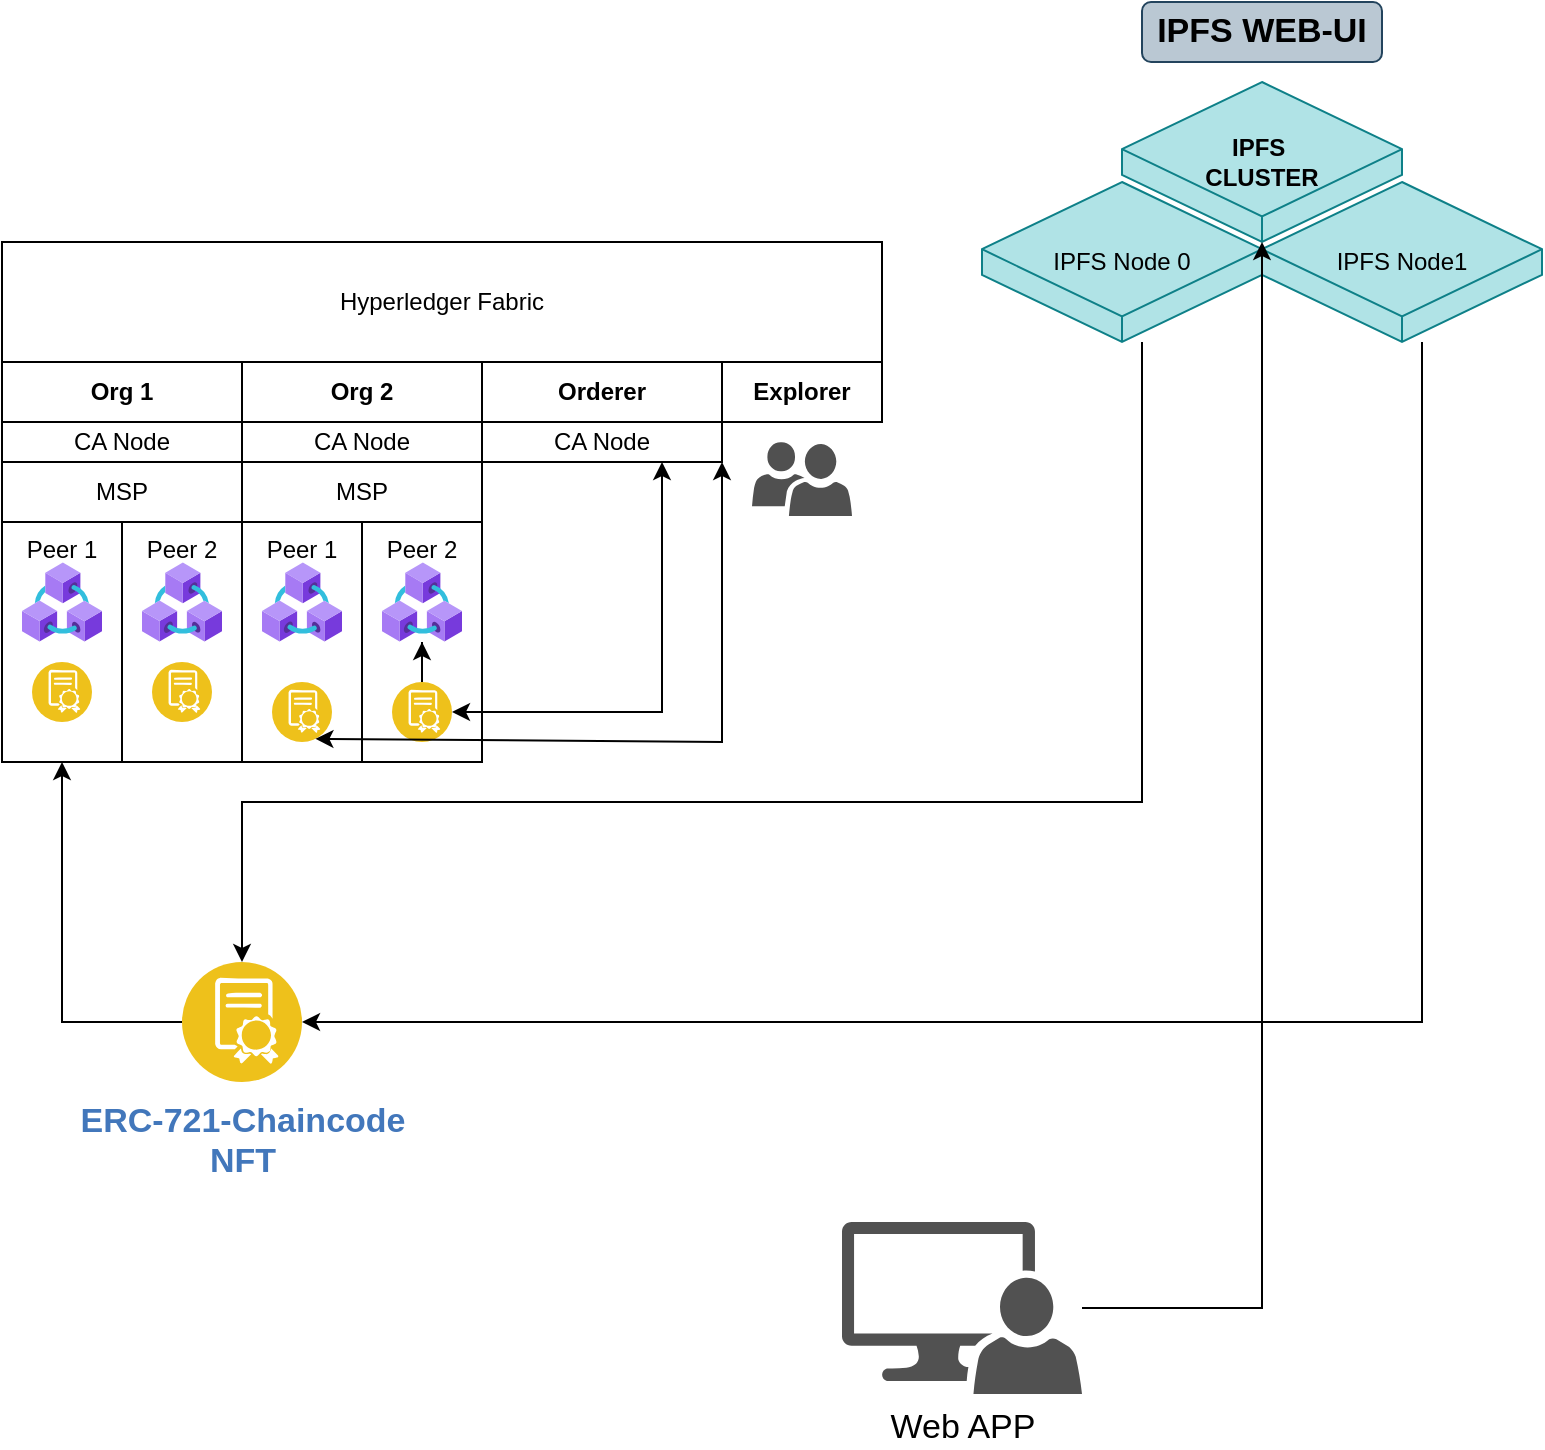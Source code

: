 <mxfile version="16.5.1" type="device"><diagram id="WXibd1CbrtttbALWFBSp" name="Page-1"><mxGraphModel dx="1422" dy="857" grid="1" gridSize="10" guides="1" tooltips="1" connect="1" arrows="1" fold="1" page="1" pageScale="1" pageWidth="850" pageHeight="1100" math="0" shadow="0"><root><mxCell id="0"/><mxCell id="1" parent="0"/><mxCell id="zkPZ2H9gwzKZjQWetD3Q-10" value="Orderer" style="rounded=0;whiteSpace=wrap;html=1;fontStyle=1" parent="1" vertex="1"><mxGeometry x="280" y="200" width="120" height="30" as="geometry"/></mxCell><mxCell id="zkPZ2H9gwzKZjQWetD3Q-11" value="CA Node" style="rounded=0;whiteSpace=wrap;html=1;" parent="1" vertex="1"><mxGeometry x="280" y="230" width="120" height="20" as="geometry"/></mxCell><mxCell id="zkPZ2H9gwzKZjQWetD3Q-19" value="" style="group" parent="1" vertex="1" connectable="0"><mxGeometry x="160" y="200" width="120" height="200" as="geometry"/></mxCell><mxCell id="zkPZ2H9gwzKZjQWetD3Q-7" value="Org 2" style="rounded=0;whiteSpace=wrap;html=1;fontStyle=1" parent="zkPZ2H9gwzKZjQWetD3Q-19" vertex="1"><mxGeometry width="120" height="30" as="geometry"/></mxCell><mxCell id="zkPZ2H9gwzKZjQWetD3Q-8" value="MSP" style="rounded=0;whiteSpace=wrap;html=1;" parent="zkPZ2H9gwzKZjQWetD3Q-19" vertex="1"><mxGeometry y="50" width="120" height="30" as="geometry"/></mxCell><mxCell id="zkPZ2H9gwzKZjQWetD3Q-9" value="CA Node" style="rounded=0;whiteSpace=wrap;html=1;" parent="zkPZ2H9gwzKZjQWetD3Q-19" vertex="1"><mxGeometry y="30" width="120" height="20" as="geometry"/></mxCell><mxCell id="zkPZ2H9gwzKZjQWetD3Q-15" value="Peer 2" style="rounded=0;whiteSpace=wrap;html=1;verticalAlign=top;" parent="zkPZ2H9gwzKZjQWetD3Q-19" vertex="1"><mxGeometry x="60" y="80" width="60" height="120" as="geometry"/></mxCell><mxCell id="zkPZ2H9gwzKZjQWetD3Q-14" value="Peer 1" style="rounded=0;whiteSpace=wrap;html=1;verticalAlign=top;" parent="zkPZ2H9gwzKZjQWetD3Q-19" vertex="1"><mxGeometry y="80" width="60" height="120" as="geometry"/></mxCell><mxCell id="zkPZ2H9gwzKZjQWetD3Q-12" value="" style="aspect=fixed;html=1;points=[];align=center;image;fontSize=12;image=img/lib/azure2/blockchain/Azure_Blockchain_Service.svg;" parent="zkPZ2H9gwzKZjQWetD3Q-19" vertex="1"><mxGeometry x="70" y="100" width="40" height="40" as="geometry"/></mxCell><mxCell id="zkPZ2H9gwzKZjQWetD3Q-16" value="" style="aspect=fixed;html=1;points=[];align=center;image;fontSize=12;image=img/lib/azure2/blockchain/Azure_Blockchain_Service.svg;" parent="zkPZ2H9gwzKZjQWetD3Q-19" vertex="1"><mxGeometry x="10" y="100" width="40" height="40" as="geometry"/></mxCell><mxCell id="zkPZ2H9gwzKZjQWetD3Q-17" value="" style="aspect=fixed;perimeter=ellipsePerimeter;html=1;align=center;shadow=0;dashed=0;fontColor=#4277BB;labelBackgroundColor=#ffffff;fontSize=12;spacingTop=3;image;image=img/lib/ibm/blockchain/smart_contract.svg;" parent="zkPZ2H9gwzKZjQWetD3Q-19" vertex="1"><mxGeometry x="15" y="160" width="30" height="30" as="geometry"/></mxCell><mxCell id="zkPZ2H9gwzKZjQWetD3Q-31" style="edgeStyle=orthogonalEdgeStyle;rounded=0;orthogonalLoop=1;jettySize=auto;html=1;exitX=0.5;exitY=0;exitDx=0;exitDy=0;" parent="zkPZ2H9gwzKZjQWetD3Q-19" source="zkPZ2H9gwzKZjQWetD3Q-18" target="zkPZ2H9gwzKZjQWetD3Q-12" edge="1"><mxGeometry relative="1" as="geometry"/></mxCell><mxCell id="zkPZ2H9gwzKZjQWetD3Q-18" value="" style="aspect=fixed;perimeter=ellipsePerimeter;html=1;align=center;shadow=0;dashed=0;fontColor=#4277BB;labelBackgroundColor=#ffffff;fontSize=12;spacingTop=3;image;image=img/lib/ibm/blockchain/smart_contract.svg;" parent="zkPZ2H9gwzKZjQWetD3Q-19" vertex="1"><mxGeometry x="75" y="160" width="30" height="30" as="geometry"/></mxCell><mxCell id="zkPZ2H9gwzKZjQWetD3Q-20" value="" style="group" parent="1" vertex="1" connectable="0"><mxGeometry x="40" y="200" width="120" height="200" as="geometry"/></mxCell><mxCell id="zkPZ2H9gwzKZjQWetD3Q-21" value="Org 1" style="rounded=0;whiteSpace=wrap;html=1;fontStyle=1" parent="zkPZ2H9gwzKZjQWetD3Q-20" vertex="1"><mxGeometry width="120" height="30" as="geometry"/></mxCell><mxCell id="zkPZ2H9gwzKZjQWetD3Q-22" value="MSP" style="rounded=0;whiteSpace=wrap;html=1;" parent="zkPZ2H9gwzKZjQWetD3Q-20" vertex="1"><mxGeometry y="50" width="120" height="30" as="geometry"/></mxCell><mxCell id="zkPZ2H9gwzKZjQWetD3Q-23" value="CA Node" style="rounded=0;whiteSpace=wrap;html=1;" parent="zkPZ2H9gwzKZjQWetD3Q-20" vertex="1"><mxGeometry y="30" width="120" height="20" as="geometry"/></mxCell><mxCell id="zkPZ2H9gwzKZjQWetD3Q-24" value="Peer 2" style="rounded=0;whiteSpace=wrap;html=1;verticalAlign=top;" parent="zkPZ2H9gwzKZjQWetD3Q-20" vertex="1"><mxGeometry x="60" y="80" width="60" height="120" as="geometry"/></mxCell><mxCell id="zkPZ2H9gwzKZjQWetD3Q-25" value="Peer 1" style="rounded=0;whiteSpace=wrap;html=1;verticalAlign=top;" parent="zkPZ2H9gwzKZjQWetD3Q-20" vertex="1"><mxGeometry y="80" width="60" height="120" as="geometry"/></mxCell><mxCell id="zkPZ2H9gwzKZjQWetD3Q-26" value="" style="aspect=fixed;html=1;points=[];align=center;image;fontSize=12;image=img/lib/azure2/blockchain/Azure_Blockchain_Service.svg;" parent="zkPZ2H9gwzKZjQWetD3Q-20" vertex="1"><mxGeometry x="70" y="100" width="40" height="40" as="geometry"/></mxCell><mxCell id="zkPZ2H9gwzKZjQWetD3Q-27" value="" style="aspect=fixed;html=1;points=[];align=center;image;fontSize=12;image=img/lib/azure2/blockchain/Azure_Blockchain_Service.svg;" parent="zkPZ2H9gwzKZjQWetD3Q-20" vertex="1"><mxGeometry x="10" y="100" width="40" height="40" as="geometry"/></mxCell><mxCell id="zkPZ2H9gwzKZjQWetD3Q-28" value="" style="aspect=fixed;perimeter=ellipsePerimeter;html=1;align=center;shadow=0;dashed=0;fontColor=#4277BB;labelBackgroundColor=#ffffff;fontSize=12;spacingTop=3;image;image=img/lib/ibm/blockchain/smart_contract.svg;" parent="zkPZ2H9gwzKZjQWetD3Q-20" vertex="1"><mxGeometry x="15" y="150" width="30" height="30" as="geometry"/></mxCell><mxCell id="zkPZ2H9gwzKZjQWetD3Q-29" value="" style="aspect=fixed;perimeter=ellipsePerimeter;html=1;align=center;shadow=0;dashed=0;fontColor=#4277BB;labelBackgroundColor=#ffffff;fontSize=12;spacingTop=3;image;image=img/lib/ibm/blockchain/smart_contract.svg;" parent="zkPZ2H9gwzKZjQWetD3Q-20" vertex="1"><mxGeometry x="75" y="150" width="30" height="30" as="geometry"/></mxCell><mxCell id="zkPZ2H9gwzKZjQWetD3Q-30" value="" style="endArrow=classic;startArrow=classic;html=1;rounded=0;entryX=0.75;entryY=1;entryDx=0;entryDy=0;exitX=1;exitY=0.5;exitDx=0;exitDy=0;" parent="1" source="zkPZ2H9gwzKZjQWetD3Q-18" target="zkPZ2H9gwzKZjQWetD3Q-11" edge="1"><mxGeometry width="50" height="50" relative="1" as="geometry"><mxPoint x="400" y="460" as="sourcePoint"/><mxPoint x="450" y="410" as="targetPoint"/><Array as="points"><mxPoint x="370" y="375"/></Array></mxGeometry></mxCell><mxCell id="zkPZ2H9gwzKZjQWetD3Q-32" value="" style="endArrow=classic;startArrow=classic;html=1;rounded=0;entryX=1;entryY=1;entryDx=0;entryDy=0;exitX=0.75;exitY=1;exitDx=0;exitDy=0;" parent="1" source="zkPZ2H9gwzKZjQWetD3Q-17" target="zkPZ2H9gwzKZjQWetD3Q-11" edge="1"><mxGeometry width="50" height="50" relative="1" as="geometry"><mxPoint x="315" y="385" as="sourcePoint"/><mxPoint x="465" y="260" as="targetPoint"/><Array as="points"><mxPoint x="400" y="390"/></Array></mxGeometry></mxCell><mxCell id="MJ-V1QtomBL1xYEjIGJC-8" value="Hyperledger Fabric" style="rounded=0;whiteSpace=wrap;html=1;" vertex="1" parent="1"><mxGeometry x="40" y="140" width="440" height="60" as="geometry"/></mxCell><mxCell id="MJ-V1QtomBL1xYEjIGJC-10" style="edgeStyle=orthogonalEdgeStyle;rounded=0;orthogonalLoop=1;jettySize=auto;html=1;exitX=0;exitY=0.5;exitDx=0;exitDy=0;fontSize=17;" edge="1" parent="1" source="MJ-V1QtomBL1xYEjIGJC-9" target="zkPZ2H9gwzKZjQWetD3Q-25"><mxGeometry relative="1" as="geometry"/></mxCell><mxCell id="MJ-V1QtomBL1xYEjIGJC-9" value="ERC-721-Chaincode &lt;br&gt;NFT&lt;br&gt;&lt;span style=&quot;color: rgba(0 , 0 , 0 , 0) ; font-family: monospace ; font-size: 0px ; font-weight: 400 ; background-color: rgb(248 , 249 , 250)&quot;&gt;%3CmxGraphModel%3E%3Croot%3E%3CmxCell%20id%3D%220%22%2F%3E%3CmxCell%20id%3D%221%22%20parent%3D%220%22%2F%3E%3CmxCell%20id%3D%222%22%20value%3D%22Orderer%22%20style%3D%22rounded%3D0%3BwhiteSpace%3Dwrap%3Bhtml%3D1%3BfontStyle%3D1%22%20vertex%3D%221%22%20parent%3D%221%22%3E%3CmxGeometry%20x%3D%22280%22%20y%3D%22200%22%20width%3D%22120%22%20height%3D%2230%22%20as%3D%22geometry%22%2F%3E%3C%2FmxCell%3E%3C%2Froot%3E%3C%2FmxGraphModel%3E&lt;/span&gt;" style="aspect=fixed;perimeter=ellipsePerimeter;html=1;align=center;shadow=0;dashed=0;fontColor=#4277BB;labelBackgroundColor=#ffffff;fontSize=17;spacingTop=3;image;image=img/lib/ibm/blockchain/smart_contract.svg;fontStyle=1" vertex="1" parent="1"><mxGeometry x="130" y="500" width="60" height="60" as="geometry"/></mxCell><mxCell id="MJ-V1QtomBL1xYEjIGJC-13" value="Explorer" style="rounded=0;whiteSpace=wrap;html=1;fontStyle=1" vertex="1" parent="1"><mxGeometry x="400" y="200" width="80" height="30" as="geometry"/></mxCell><mxCell id="MJ-V1QtomBL1xYEjIGJC-15" value="" style="group" vertex="1" connectable="0" parent="1"><mxGeometry x="600" y="20" width="210" height="170" as="geometry"/></mxCell><mxCell id="MJ-V1QtomBL1xYEjIGJC-6" value="" style="group;verticalAlign=middle;" vertex="1" connectable="0" parent="MJ-V1QtomBL1xYEjIGJC-15"><mxGeometry y="40" width="210" height="130" as="geometry"/></mxCell><mxCell id="MJ-V1QtomBL1xYEjIGJC-3" value="&lt;div&gt;&lt;b&gt;IPFS&amp;nbsp;&lt;/b&gt;&lt;/div&gt;&lt;div&gt;&lt;b&gt;CLUSTER&lt;/b&gt;&lt;/div&gt;" style="whiteSpace=wrap;html=1;shape=mxgraph.basic.isocube;isoAngle=15;align=center;fillColor=#b0e3e6;strokeColor=#0e8088;" vertex="1" parent="MJ-V1QtomBL1xYEjIGJC-6"><mxGeometry width="140" height="80.0" as="geometry"/></mxCell><mxCell id="MJ-V1QtomBL1xYEjIGJC-4" value="IPFS Node1" style="whiteSpace=wrap;html=1;shape=mxgraph.basic.isocube;isoAngle=15;align=center;fillColor=#b0e3e6;strokeColor=#0e8088;" vertex="1" parent="MJ-V1QtomBL1xYEjIGJC-6"><mxGeometry x="70" y="50" width="140" height="80.0" as="geometry"/></mxCell><mxCell id="MJ-V1QtomBL1xYEjIGJC-5" value="IPFS Node 0" style="whiteSpace=wrap;html=1;shape=mxgraph.basic.isocube;isoAngle=15;align=center;fillColor=#b0e3e6;strokeColor=#0e8088;" vertex="1" parent="MJ-V1QtomBL1xYEjIGJC-6"><mxGeometry x="-70" y="50" width="140" height="80.0" as="geometry"/></mxCell><mxCell id="MJ-V1QtomBL1xYEjIGJC-14" value="IPFS WEB-UI" style="rounded=1;whiteSpace=wrap;html=1;fontSize=17;fontStyle=1;fillColor=#bac8d3;strokeColor=#23445d;" vertex="1" parent="MJ-V1QtomBL1xYEjIGJC-15"><mxGeometry x="10" width="120" height="30" as="geometry"/></mxCell><mxCell id="MJ-V1QtomBL1xYEjIGJC-16" style="edgeStyle=orthogonalEdgeStyle;rounded=0;orthogonalLoop=1;jettySize=auto;html=1;fontSize=17;entryX=0.5;entryY=0;entryDx=0;entryDy=0;" edge="1" parent="1" source="MJ-V1QtomBL1xYEjIGJC-5" target="MJ-V1QtomBL1xYEjIGJC-9"><mxGeometry relative="1" as="geometry"><mxPoint x="110" y="450" as="targetPoint"/><Array as="points"><mxPoint x="610" y="420"/><mxPoint x="160" y="420"/></Array></mxGeometry></mxCell><mxCell id="MJ-V1QtomBL1xYEjIGJC-17" style="edgeStyle=orthogonalEdgeStyle;rounded=0;orthogonalLoop=1;jettySize=auto;html=1;entryX=1;entryY=0.5;entryDx=0;entryDy=0;fontSize=17;" edge="1" parent="1" source="MJ-V1QtomBL1xYEjIGJC-4" target="MJ-V1QtomBL1xYEjIGJC-9"><mxGeometry relative="1" as="geometry"><Array as="points"><mxPoint x="750" y="530"/></Array></mxGeometry></mxCell><mxCell id="MJ-V1QtomBL1xYEjIGJC-18" value="" style="sketch=0;pointerEvents=1;shadow=0;dashed=0;html=1;strokeColor=none;labelPosition=center;verticalLabelPosition=bottom;verticalAlign=top;align=center;fillColor=#505050;shape=mxgraph.mscae.intune.user_group;fontSize=17;" vertex="1" parent="1"><mxGeometry x="415" y="240" width="50" height="37" as="geometry"/></mxCell><mxCell id="MJ-V1QtomBL1xYEjIGJC-20" style="edgeStyle=orthogonalEdgeStyle;rounded=0;orthogonalLoop=1;jettySize=auto;html=1;fontSize=17;" edge="1" parent="1" source="MJ-V1QtomBL1xYEjIGJC-19" target="MJ-V1QtomBL1xYEjIGJC-3"><mxGeometry relative="1" as="geometry"/></mxCell><mxCell id="MJ-V1QtomBL1xYEjIGJC-19" value="Web APP" style="sketch=0;pointerEvents=1;shadow=0;dashed=0;html=1;strokeColor=none;labelPosition=center;verticalLabelPosition=bottom;verticalAlign=top;align=center;fillColor=#515151;shape=mxgraph.mscae.system_center.admin_console;fontSize=17;" vertex="1" parent="1"><mxGeometry x="460" y="630" width="120" height="86" as="geometry"/></mxCell></root></mxGraphModel></diagram></mxfile>